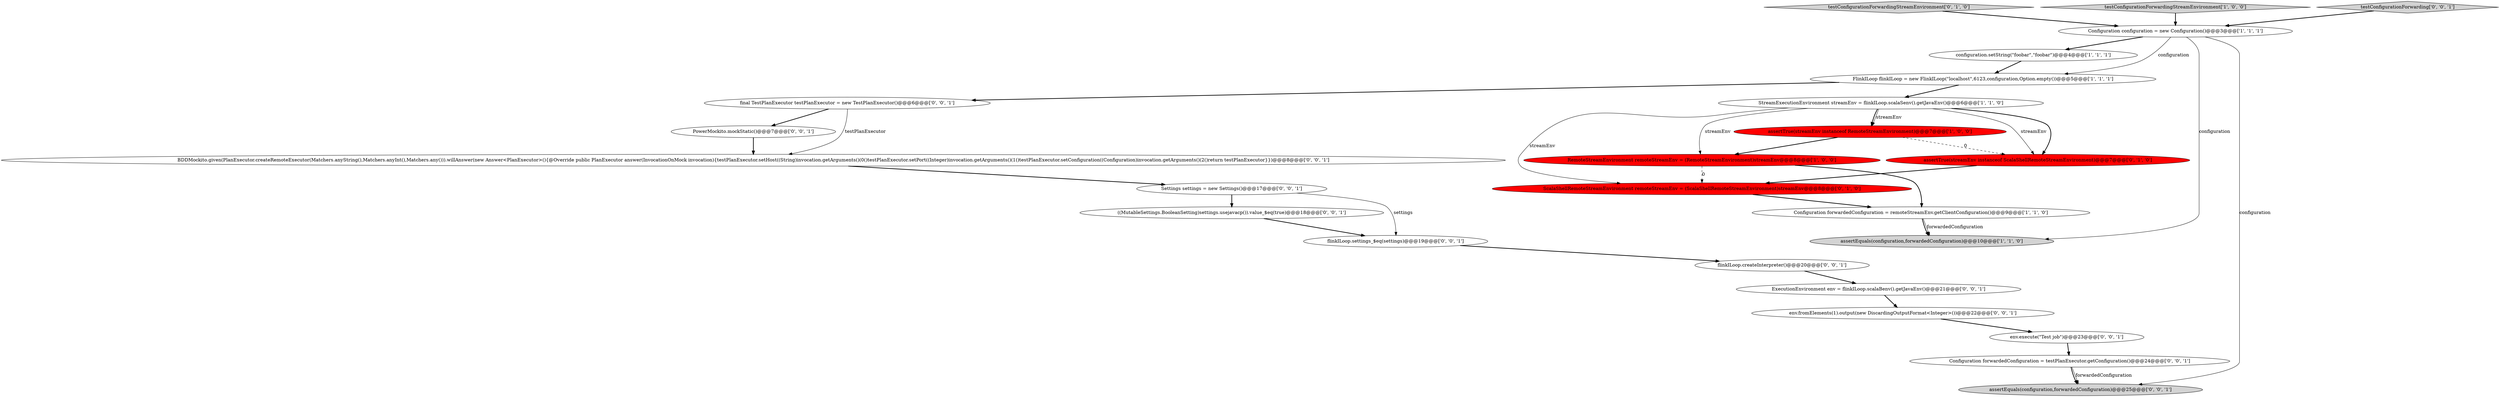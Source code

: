 digraph {
12 [style = filled, label = "final TestPlanExecutor testPlanExecutor = new TestPlanExecutor()@@@6@@@['0', '0', '1']", fillcolor = white, shape = ellipse image = "AAA0AAABBB3BBB"];
3 [style = filled, label = "RemoteStreamEnvironment remoteStreamEnv = (RemoteStreamEnvironment)streamEnv@@@8@@@['1', '0', '0']", fillcolor = red, shape = ellipse image = "AAA1AAABBB1BBB"];
11 [style = filled, label = "testConfigurationForwardingStreamEnvironment['0', '1', '0']", fillcolor = lightgray, shape = diamond image = "AAA0AAABBB2BBB"];
19 [style = filled, label = "env.fromElements(1).output(new DiscardingOutputFormat<Integer>())@@@22@@@['0', '0', '1']", fillcolor = white, shape = ellipse image = "AAA0AAABBB3BBB"];
13 [style = filled, label = "Settings settings = new Settings()@@@17@@@['0', '0', '1']", fillcolor = white, shape = ellipse image = "AAA0AAABBB3BBB"];
18 [style = filled, label = "flinkILoop.settings_$eq(settings)@@@19@@@['0', '0', '1']", fillcolor = white, shape = ellipse image = "AAA0AAABBB3BBB"];
14 [style = filled, label = "Configuration forwardedConfiguration = testPlanExecutor.getConfiguration()@@@24@@@['0', '0', '1']", fillcolor = white, shape = ellipse image = "AAA0AAABBB3BBB"];
10 [style = filled, label = "ScalaShellRemoteStreamEnvironment remoteStreamEnv = (ScalaShellRemoteStreamEnvironment)streamEnv@@@8@@@['0', '1', '0']", fillcolor = red, shape = ellipse image = "AAA1AAABBB2BBB"];
2 [style = filled, label = "assertTrue(streamEnv instanceof RemoteStreamEnvironment)@@@7@@@['1', '0', '0']", fillcolor = red, shape = ellipse image = "AAA1AAABBB1BBB"];
5 [style = filled, label = "testConfigurationForwardingStreamEnvironment['1', '0', '0']", fillcolor = lightgray, shape = diamond image = "AAA0AAABBB1BBB"];
0 [style = filled, label = "Configuration configuration = new Configuration()@@@3@@@['1', '1', '1']", fillcolor = white, shape = ellipse image = "AAA0AAABBB1BBB"];
9 [style = filled, label = "assertTrue(streamEnv instanceof ScalaShellRemoteStreamEnvironment)@@@7@@@['0', '1', '0']", fillcolor = red, shape = ellipse image = "AAA1AAABBB2BBB"];
4 [style = filled, label = "Configuration forwardedConfiguration = remoteStreamEnv.getClientConfiguration()@@@9@@@['1', '1', '0']", fillcolor = white, shape = ellipse image = "AAA0AAABBB1BBB"];
8 [style = filled, label = "StreamExecutionEnvironment streamEnv = flinkILoop.scalaSenv().getJavaEnv()@@@6@@@['1', '1', '0']", fillcolor = white, shape = ellipse image = "AAA0AAABBB1BBB"];
16 [style = filled, label = "env.execute(\"Test job\")@@@23@@@['0', '0', '1']", fillcolor = white, shape = ellipse image = "AAA0AAABBB3BBB"];
23 [style = filled, label = "BDDMockito.given(PlanExecutor.createRemoteExecutor(Matchers.anyString(),Matchers.anyInt(),Matchers.any())).willAnswer(new Answer<PlanExecutor>(){@Override public PlanExecutor answer(InvocationOnMock invocation){testPlanExecutor.setHost((String)invocation.getArguments()(0()testPlanExecutor.setPort((Integer)invocation.getArguments()(1()testPlanExecutor.setConfiguration((Configuration)invocation.getArguments()(2()return testPlanExecutor}})@@@8@@@['0', '0', '1']", fillcolor = white, shape = ellipse image = "AAA0AAABBB3BBB"];
1 [style = filled, label = "FlinkILoop flinkILoop = new FlinkILoop(\"localhost\",6123,configuration,Option.empty())@@@5@@@['1', '1', '1']", fillcolor = white, shape = ellipse image = "AAA0AAABBB1BBB"];
6 [style = filled, label = "assertEquals(configuration,forwardedConfiguration)@@@10@@@['1', '1', '0']", fillcolor = lightgray, shape = ellipse image = "AAA0AAABBB1BBB"];
21 [style = filled, label = "ExecutionEnvironment env = flinkILoop.scalaBenv().getJavaEnv()@@@21@@@['0', '0', '1']", fillcolor = white, shape = ellipse image = "AAA0AAABBB3BBB"];
22 [style = filled, label = "testConfigurationForwarding['0', '0', '1']", fillcolor = lightgray, shape = diamond image = "AAA0AAABBB3BBB"];
7 [style = filled, label = "configuration.setString(\"foobar\",\"foobar\")@@@4@@@['1', '1', '1']", fillcolor = white, shape = ellipse image = "AAA0AAABBB1BBB"];
24 [style = filled, label = "flinkILoop.createInterpreter()@@@20@@@['0', '0', '1']", fillcolor = white, shape = ellipse image = "AAA0AAABBB3BBB"];
20 [style = filled, label = "assertEquals(configuration,forwardedConfiguration)@@@25@@@['0', '0', '1']", fillcolor = lightgray, shape = ellipse image = "AAA0AAABBB3BBB"];
15 [style = filled, label = "((MutableSettings.BooleanSetting)settings.usejavacp()).value_$eq(true)@@@18@@@['0', '0', '1']", fillcolor = white, shape = ellipse image = "AAA0AAABBB3BBB"];
17 [style = filled, label = "PowerMockito.mockStatic()@@@7@@@['0', '0', '1']", fillcolor = white, shape = ellipse image = "AAA0AAABBB3BBB"];
18->24 [style = bold, label=""];
7->1 [style = bold, label=""];
1->8 [style = bold, label=""];
21->19 [style = bold, label=""];
4->6 [style = bold, label=""];
12->23 [style = solid, label="testPlanExecutor"];
2->3 [style = bold, label=""];
12->17 [style = bold, label=""];
0->1 [style = solid, label="configuration"];
9->10 [style = bold, label=""];
3->4 [style = bold, label=""];
15->18 [style = bold, label=""];
17->23 [style = bold, label=""];
8->9 [style = solid, label="streamEnv"];
19->16 [style = bold, label=""];
0->7 [style = bold, label=""];
11->0 [style = bold, label=""];
22->0 [style = bold, label=""];
0->20 [style = solid, label="configuration"];
8->2 [style = bold, label=""];
5->0 [style = bold, label=""];
24->21 [style = bold, label=""];
23->13 [style = bold, label=""];
2->9 [style = dashed, label="0"];
0->6 [style = solid, label="configuration"];
4->6 [style = solid, label="forwardedConfiguration"];
8->9 [style = bold, label=""];
1->12 [style = bold, label=""];
10->4 [style = bold, label=""];
8->3 [style = solid, label="streamEnv"];
13->18 [style = solid, label="settings"];
16->14 [style = bold, label=""];
8->2 [style = solid, label="streamEnv"];
3->10 [style = dashed, label="0"];
13->15 [style = bold, label=""];
14->20 [style = solid, label="forwardedConfiguration"];
8->10 [style = solid, label="streamEnv"];
14->20 [style = bold, label=""];
}
